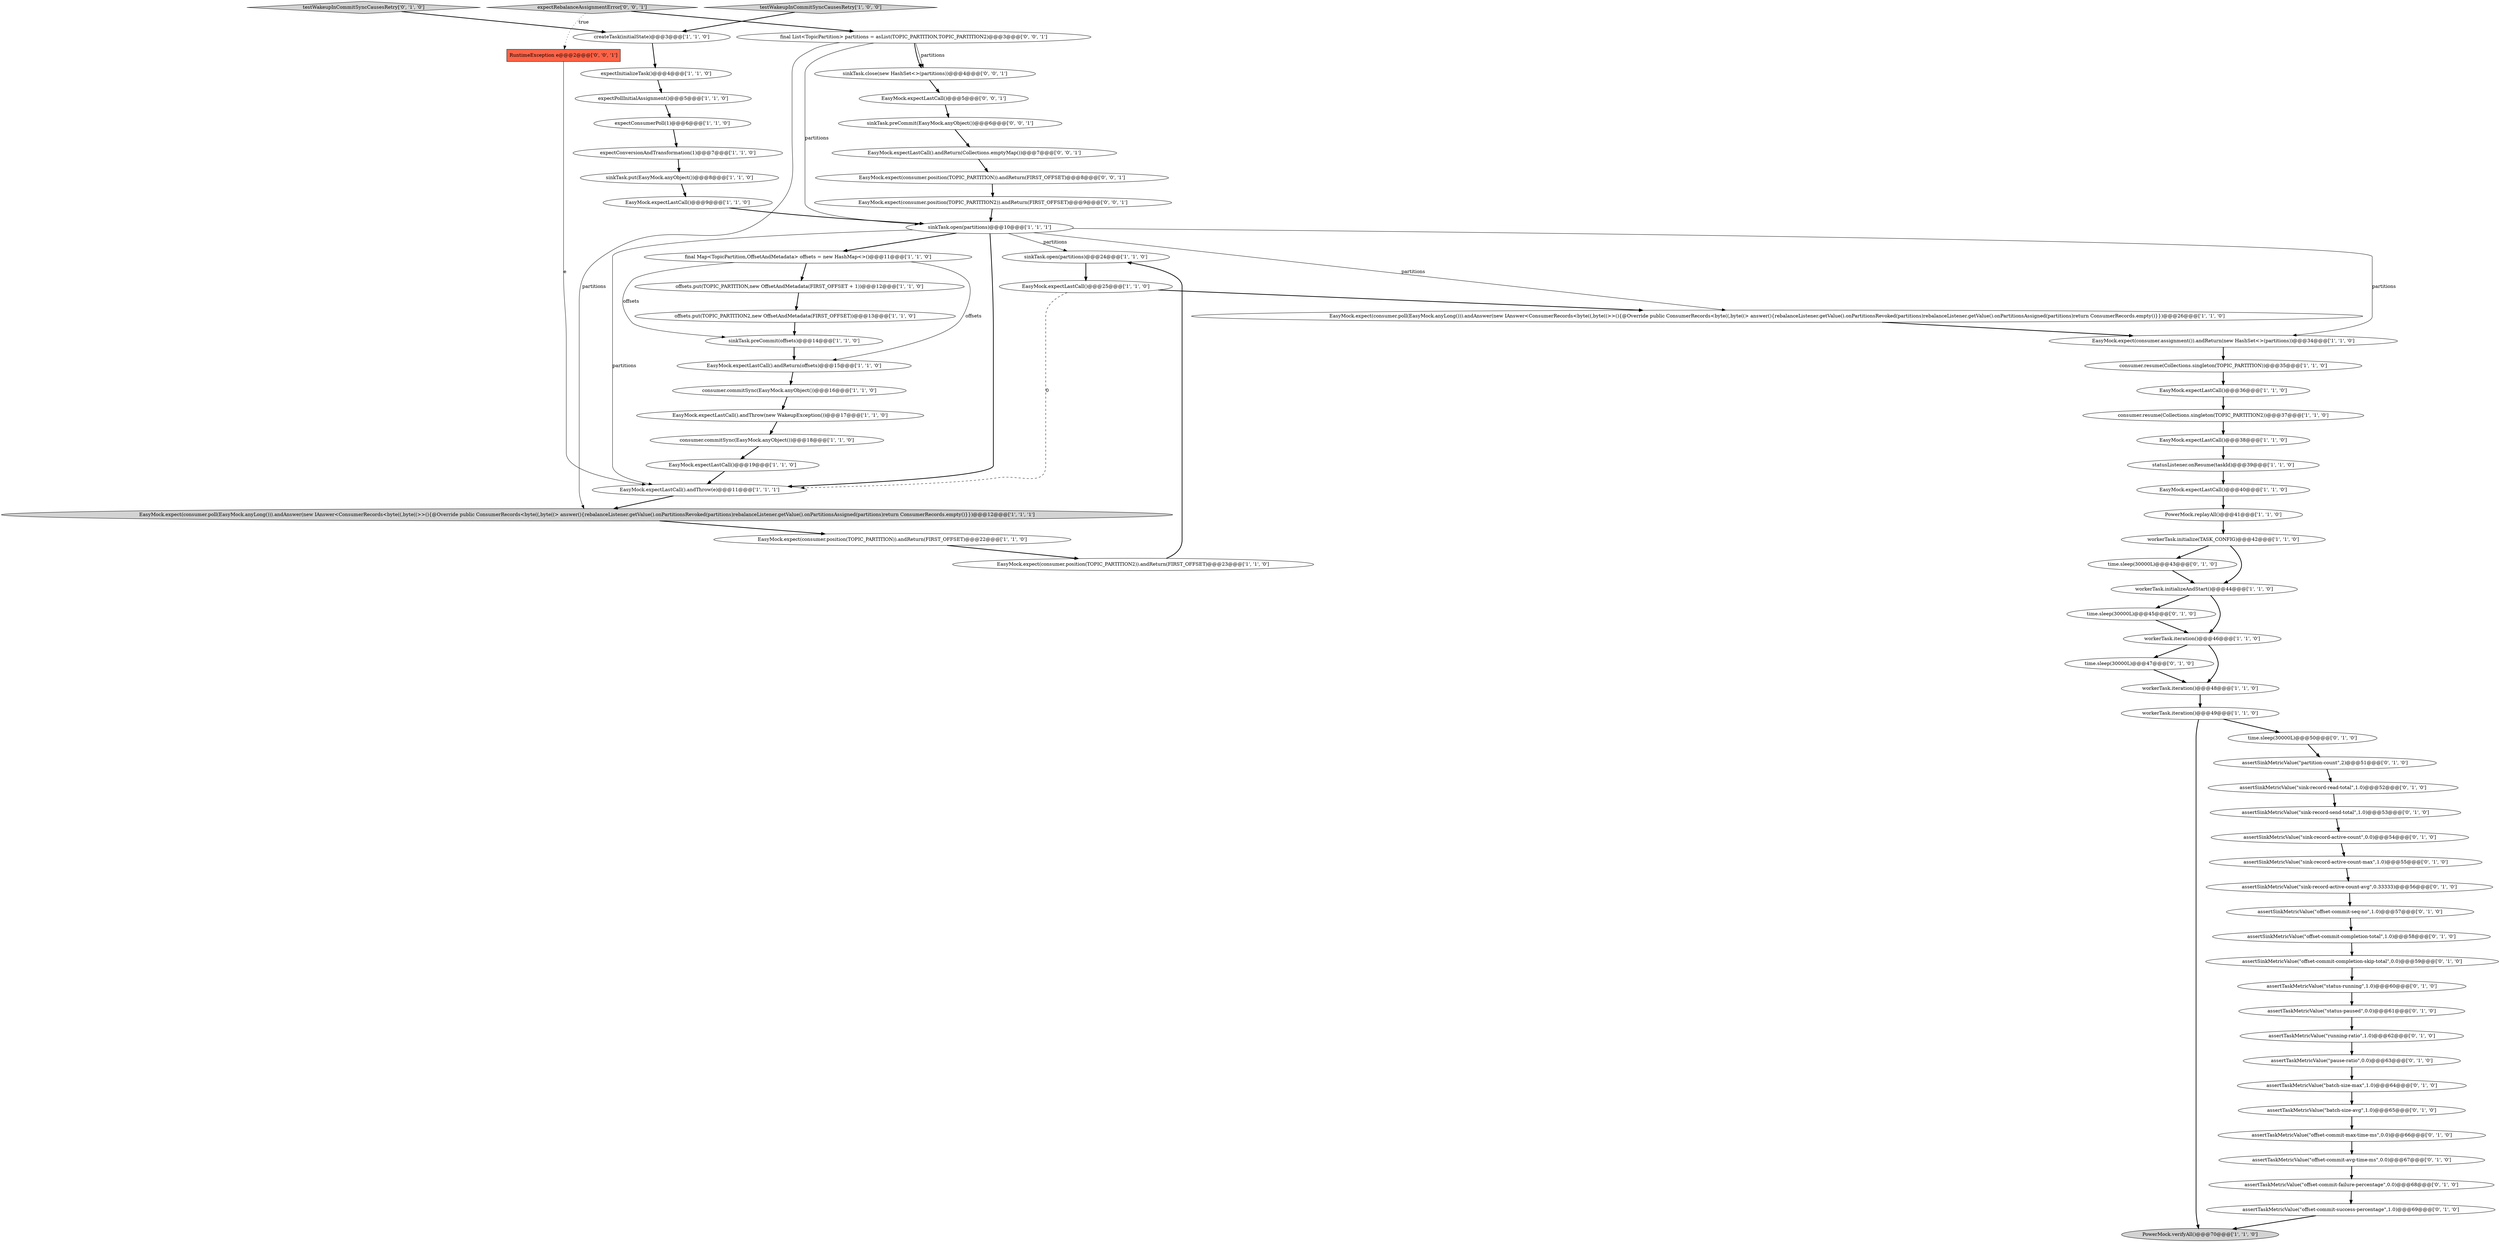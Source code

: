digraph {
60 [style = filled, label = "time.sleep(30000L)@@@45@@@['0', '1', '0']", fillcolor = white, shape = ellipse image = "AAA1AAABBB2BBB"];
9 [style = filled, label = "EasyMock.expectLastCall()@@@38@@@['1', '1', '0']", fillcolor = white, shape = ellipse image = "AAA0AAABBB1BBB"];
51 [style = filled, label = "assertSinkMetricValue(\"partition-count\",2)@@@51@@@['0', '1', '0']", fillcolor = white, shape = ellipse image = "AAA1AAABBB2BBB"];
57 [style = filled, label = "assertTaskMetricValue(\"offset-commit-avg-time-ms\",0.0)@@@67@@@['0', '1', '0']", fillcolor = white, shape = ellipse image = "AAA1AAABBB2BBB"];
5 [style = filled, label = "consumer.resume(Collections.singleton(TOPIC_PARTITION))@@@35@@@['1', '1', '0']", fillcolor = white, shape = ellipse image = "AAA0AAABBB1BBB"];
22 [style = filled, label = "EasyMock.expect(consumer.position(TOPIC_PARTITION2)).andReturn(FIRST_OFFSET)@@@23@@@['1', '1', '0']", fillcolor = white, shape = ellipse image = "AAA0AAABBB1BBB"];
36 [style = filled, label = "PowerMock.verifyAll()@@@70@@@['1', '1', '0']", fillcolor = lightgray, shape = ellipse image = "AAA0AAABBB1BBB"];
67 [style = filled, label = "sinkTask.preCommit(EasyMock.anyObject())@@@6@@@['0', '0', '1']", fillcolor = white, shape = ellipse image = "AAA0AAABBB3BBB"];
44 [style = filled, label = "time.sleep(30000L)@@@47@@@['0', '1', '0']", fillcolor = white, shape = ellipse image = "AAA1AAABBB2BBB"];
56 [style = filled, label = "assertTaskMetricValue(\"status-paused\",0.0)@@@61@@@['0', '1', '0']", fillcolor = white, shape = ellipse image = "AAA1AAABBB2BBB"];
6 [style = filled, label = "statusListener.onResume(taskId)@@@39@@@['1', '1', '0']", fillcolor = white, shape = ellipse image = "AAA0AAABBB1BBB"];
12 [style = filled, label = "EasyMock.expect(consumer.position(TOPIC_PARTITION)).andReturn(FIRST_OFFSET)@@@22@@@['1', '1', '0']", fillcolor = white, shape = ellipse image = "AAA0AAABBB1BBB"];
0 [style = filled, label = "PowerMock.replayAll()@@@41@@@['1', '1', '0']", fillcolor = white, shape = ellipse image = "AAA0AAABBB1BBB"];
58 [style = filled, label = "assertTaskMetricValue(\"offset-commit-max-time-ms\",0.0)@@@66@@@['0', '1', '0']", fillcolor = white, shape = ellipse image = "AAA1AAABBB2BBB"];
25 [style = filled, label = "createTask(initialState)@@@3@@@['1', '1', '0']", fillcolor = white, shape = ellipse image = "AAA0AAABBB1BBB"];
34 [style = filled, label = "EasyMock.expectLastCall().andReturn(offsets)@@@15@@@['1', '1', '0']", fillcolor = white, shape = ellipse image = "AAA0AAABBB1BBB"];
68 [style = filled, label = "EasyMock.expect(consumer.position(TOPIC_PARTITION2)).andReturn(FIRST_OFFSET)@@@9@@@['0', '0', '1']", fillcolor = white, shape = ellipse image = "AAA0AAABBB3BBB"];
17 [style = filled, label = "sinkTask.open(partitions)@@@24@@@['1', '1', '0']", fillcolor = white, shape = ellipse image = "AAA0AAABBB1BBB"];
28 [style = filled, label = "EasyMock.expect(consumer.poll(EasyMock.anyLong())).andAnswer(new IAnswer<ConsumerRecords<byte((,byte((>>(){@Override public ConsumerRecords<byte((,byte((> answer(){rebalanceListener.getValue().onPartitionsRevoked(partitions)rebalanceListener.getValue().onPartitionsAssigned(partitions)return ConsumerRecords.empty()}})@@@12@@@['1', '1', '1']", fillcolor = lightgray, shape = ellipse image = "AAA0AAABBB1BBB"];
43 [style = filled, label = "assertTaskMetricValue(\"status-running\",1.0)@@@60@@@['0', '1', '0']", fillcolor = white, shape = ellipse image = "AAA1AAABBB2BBB"];
45 [style = filled, label = "testWakeupInCommitSyncCausesRetry['0', '1', '0']", fillcolor = lightgray, shape = diamond image = "AAA0AAABBB2BBB"];
61 [style = filled, label = "assertSinkMetricValue(\"sink-record-read-total\",1.0)@@@52@@@['0', '1', '0']", fillcolor = white, shape = ellipse image = "AAA1AAABBB2BBB"];
42 [style = filled, label = "time.sleep(30000L)@@@50@@@['0', '1', '0']", fillcolor = white, shape = ellipse image = "AAA1AAABBB2BBB"];
26 [style = filled, label = "sinkTask.put(EasyMock.anyObject())@@@8@@@['1', '1', '0']", fillcolor = white, shape = ellipse image = "AAA0AAABBB1BBB"];
10 [style = filled, label = "EasyMock.expectLastCall()@@@19@@@['1', '1', '0']", fillcolor = white, shape = ellipse image = "AAA0AAABBB1BBB"];
49 [style = filled, label = "assertSinkMetricValue(\"offset-commit-seq-no\",1.0)@@@57@@@['0', '1', '0']", fillcolor = white, shape = ellipse image = "AAA1AAABBB2BBB"];
4 [style = filled, label = "EasyMock.expectLastCall()@@@40@@@['1', '1', '0']", fillcolor = white, shape = ellipse image = "AAA0AAABBB1BBB"];
33 [style = filled, label = "EasyMock.expectLastCall().andThrow(e)@@@11@@@['1', '1', '1']", fillcolor = white, shape = ellipse image = "AAA0AAABBB1BBB"];
41 [style = filled, label = "assertTaskMetricValue(\"offset-commit-success-percentage\",1.0)@@@69@@@['0', '1', '0']", fillcolor = white, shape = ellipse image = "AAA1AAABBB2BBB"];
7 [style = filled, label = "consumer.commitSync(EasyMock.anyObject())@@@16@@@['1', '1', '0']", fillcolor = white, shape = ellipse image = "AAA0AAABBB1BBB"];
18 [style = filled, label = "expectConsumerPoll(1)@@@6@@@['1', '1', '0']", fillcolor = white, shape = ellipse image = "AAA0AAABBB1BBB"];
35 [style = filled, label = "sinkTask.preCommit(offsets)@@@14@@@['1', '1', '0']", fillcolor = white, shape = ellipse image = "AAA0AAABBB1BBB"];
66 [style = filled, label = "EasyMock.expectLastCall()@@@5@@@['0', '0', '1']", fillcolor = white, shape = ellipse image = "AAA0AAABBB3BBB"];
19 [style = filled, label = "testWakeupInCommitSyncCausesRetry['1', '0', '0']", fillcolor = lightgray, shape = diamond image = "AAA0AAABBB1BBB"];
40 [style = filled, label = "assertTaskMetricValue(\"pause-ratio\",0.0)@@@63@@@['0', '1', '0']", fillcolor = white, shape = ellipse image = "AAA1AAABBB2BBB"];
69 [style = filled, label = "final List<TopicPartition> partitions = asList(TOPIC_PARTITION,TOPIC_PARTITION2)@@@3@@@['0', '0', '1']", fillcolor = white, shape = ellipse image = "AAA0AAABBB3BBB"];
38 [style = filled, label = "EasyMock.expectLastCall()@@@25@@@['1', '1', '0']", fillcolor = white, shape = ellipse image = "AAA0AAABBB1BBB"];
64 [style = filled, label = "EasyMock.expect(consumer.position(TOPIC_PARTITION)).andReturn(FIRST_OFFSET)@@@8@@@['0', '0', '1']", fillcolor = white, shape = ellipse image = "AAA0AAABBB3BBB"];
50 [style = filled, label = "assertSinkMetricValue(\"sink-record-active-count-max\",1.0)@@@55@@@['0', '1', '0']", fillcolor = white, shape = ellipse image = "AAA1AAABBB2BBB"];
53 [style = filled, label = "time.sleep(30000L)@@@43@@@['0', '1', '0']", fillcolor = white, shape = ellipse image = "AAA1AAABBB2BBB"];
31 [style = filled, label = "expectPollInitialAssignment()@@@5@@@['1', '1', '0']", fillcolor = white, shape = ellipse image = "AAA0AAABBB1BBB"];
39 [style = filled, label = "assertSinkMetricValue(\"offset-commit-completion-total\",1.0)@@@58@@@['0', '1', '0']", fillcolor = white, shape = ellipse image = "AAA1AAABBB2BBB"];
59 [style = filled, label = "assertTaskMetricValue(\"batch-size-avg\",1.0)@@@65@@@['0', '1', '0']", fillcolor = white, shape = ellipse image = "AAA1AAABBB2BBB"];
13 [style = filled, label = "workerTask.iteration()@@@48@@@['1', '1', '0']", fillcolor = white, shape = ellipse image = "AAA0AAABBB1BBB"];
62 [style = filled, label = "assertSinkMetricValue(\"sink-record-active-count-avg\",0.33333)@@@56@@@['0', '1', '0']", fillcolor = white, shape = ellipse image = "AAA1AAABBB2BBB"];
20 [style = filled, label = "sinkTask.open(partitions)@@@10@@@['1', '1', '1']", fillcolor = white, shape = ellipse image = "AAA0AAABBB1BBB"];
63 [style = filled, label = "expectRebalanceAssignmentError['0', '0', '1']", fillcolor = lightgray, shape = diamond image = "AAA0AAABBB3BBB"];
23 [style = filled, label = "workerTask.initializeAndStart()@@@44@@@['1', '1', '0']", fillcolor = white, shape = ellipse image = "AAA0AAABBB1BBB"];
14 [style = filled, label = "EasyMock.expectLastCall()@@@9@@@['1', '1', '0']", fillcolor = white, shape = ellipse image = "AAA0AAABBB1BBB"];
71 [style = filled, label = "RuntimeException e@@@2@@@['0', '0', '1']", fillcolor = tomato, shape = box image = "AAA0AAABBB3BBB"];
2 [style = filled, label = "expectInitializeTask()@@@4@@@['1', '1', '0']", fillcolor = white, shape = ellipse image = "AAA0AAABBB1BBB"];
32 [style = filled, label = "offsets.put(TOPIC_PARTITION2,new OffsetAndMetadata(FIRST_OFFSET))@@@13@@@['1', '1', '0']", fillcolor = white, shape = ellipse image = "AAA0AAABBB1BBB"];
48 [style = filled, label = "assertTaskMetricValue(\"running-ratio\",1.0)@@@62@@@['0', '1', '0']", fillcolor = white, shape = ellipse image = "AAA1AAABBB2BBB"];
46 [style = filled, label = "assertTaskMetricValue(\"offset-commit-failure-percentage\",0.0)@@@68@@@['0', '1', '0']", fillcolor = white, shape = ellipse image = "AAA1AAABBB2BBB"];
52 [style = filled, label = "assertTaskMetricValue(\"batch-size-max\",1.0)@@@64@@@['0', '1', '0']", fillcolor = white, shape = ellipse image = "AAA1AAABBB2BBB"];
54 [style = filled, label = "assertSinkMetricValue(\"sink-record-active-count\",0.0)@@@54@@@['0', '1', '0']", fillcolor = white, shape = ellipse image = "AAA1AAABBB2BBB"];
8 [style = filled, label = "EasyMock.expectLastCall().andThrow(new WakeupException())@@@17@@@['1', '1', '0']", fillcolor = white, shape = ellipse image = "AAA0AAABBB1BBB"];
65 [style = filled, label = "sinkTask.close(new HashSet<>(partitions))@@@4@@@['0', '0', '1']", fillcolor = white, shape = ellipse image = "AAA0AAABBB3BBB"];
47 [style = filled, label = "assertSinkMetricValue(\"sink-record-send-total\",1.0)@@@53@@@['0', '1', '0']", fillcolor = white, shape = ellipse image = "AAA1AAABBB2BBB"];
24 [style = filled, label = "EasyMock.expect(consumer.assignment()).andReturn(new HashSet<>(partitions))@@@34@@@['1', '1', '0']", fillcolor = white, shape = ellipse image = "AAA0AAABBB1BBB"];
15 [style = filled, label = "consumer.commitSync(EasyMock.anyObject())@@@18@@@['1', '1', '0']", fillcolor = white, shape = ellipse image = "AAA0AAABBB1BBB"];
21 [style = filled, label = "final Map<TopicPartition,OffsetAndMetadata> offsets = new HashMap<>()@@@11@@@['1', '1', '0']", fillcolor = white, shape = ellipse image = "AAA0AAABBB1BBB"];
29 [style = filled, label = "expectConversionAndTransformation(1)@@@7@@@['1', '1', '0']", fillcolor = white, shape = ellipse image = "AAA0AAABBB1BBB"];
55 [style = filled, label = "assertSinkMetricValue(\"offset-commit-completion-skip-total\",0.0)@@@59@@@['0', '1', '0']", fillcolor = white, shape = ellipse image = "AAA1AAABBB2BBB"];
11 [style = filled, label = "workerTask.iteration()@@@46@@@['1', '1', '0']", fillcolor = white, shape = ellipse image = "AAA0AAABBB1BBB"];
30 [style = filled, label = "EasyMock.expectLastCall()@@@36@@@['1', '1', '0']", fillcolor = white, shape = ellipse image = "AAA0AAABBB1BBB"];
1 [style = filled, label = "workerTask.initialize(TASK_CONFIG)@@@42@@@['1', '1', '0']", fillcolor = white, shape = ellipse image = "AAA0AAABBB1BBB"];
37 [style = filled, label = "offsets.put(TOPIC_PARTITION,new OffsetAndMetadata(FIRST_OFFSET + 1))@@@12@@@['1', '1', '0']", fillcolor = white, shape = ellipse image = "AAA0AAABBB1BBB"];
70 [style = filled, label = "EasyMock.expectLastCall().andReturn(Collections.emptyMap())@@@7@@@['0', '0', '1']", fillcolor = white, shape = ellipse image = "AAA0AAABBB3BBB"];
3 [style = filled, label = "workerTask.iteration()@@@49@@@['1', '1', '0']", fillcolor = white, shape = ellipse image = "AAA0AAABBB1BBB"];
16 [style = filled, label = "EasyMock.expect(consumer.poll(EasyMock.anyLong())).andAnswer(new IAnswer<ConsumerRecords<byte((,byte((>>(){@Override public ConsumerRecords<byte((,byte((> answer(){rebalanceListener.getValue().onPartitionsRevoked(partitions)rebalanceListener.getValue().onPartitionsAssigned(partitions)return ConsumerRecords.empty()}})@@@26@@@['1', '1', '0']", fillcolor = white, shape = ellipse image = "AAA0AAABBB1BBB"];
27 [style = filled, label = "consumer.resume(Collections.singleton(TOPIC_PARTITION2))@@@37@@@['1', '1', '0']", fillcolor = white, shape = ellipse image = "AAA0AAABBB1BBB"];
60->11 [style = bold, label=""];
1->53 [style = bold, label=""];
58->57 [style = bold, label=""];
3->42 [style = bold, label=""];
66->67 [style = bold, label=""];
65->66 [style = bold, label=""];
38->33 [style = dashed, label="0"];
31->18 [style = bold, label=""];
69->65 [style = bold, label=""];
53->23 [style = bold, label=""];
1->23 [style = bold, label=""];
41->36 [style = bold, label=""];
30->27 [style = bold, label=""];
69->65 [style = solid, label="partitions"];
11->44 [style = bold, label=""];
61->47 [style = bold, label=""];
2->31 [style = bold, label=""];
59->58 [style = bold, label=""];
24->5 [style = bold, label=""];
35->34 [style = bold, label=""];
21->37 [style = bold, label=""];
63->71 [style = dotted, label="true"];
52->59 [style = bold, label=""];
56->48 [style = bold, label=""];
43->56 [style = bold, label=""];
40->52 [style = bold, label=""];
64->68 [style = bold, label=""];
70->64 [style = bold, label=""];
23->60 [style = bold, label=""];
69->20 [style = solid, label="partitions"];
37->32 [style = bold, label=""];
22->17 [style = bold, label=""];
48->40 [style = bold, label=""];
38->16 [style = bold, label=""];
49->39 [style = bold, label=""];
11->13 [style = bold, label=""];
47->54 [style = bold, label=""];
46->41 [style = bold, label=""];
68->20 [style = bold, label=""];
71->33 [style = solid, label="e"];
21->34 [style = solid, label="offsets"];
54->50 [style = bold, label=""];
20->33 [style = solid, label="partitions"];
18->29 [style = bold, label=""];
7->8 [style = bold, label=""];
6->4 [style = bold, label=""];
20->16 [style = solid, label="partitions"];
34->7 [style = bold, label=""];
57->46 [style = bold, label=""];
50->62 [style = bold, label=""];
27->9 [style = bold, label=""];
26->14 [style = bold, label=""];
51->61 [style = bold, label=""];
9->6 [style = bold, label=""];
19->25 [style = bold, label=""];
3->36 [style = bold, label=""];
13->3 [style = bold, label=""];
21->35 [style = solid, label="offsets"];
39->55 [style = bold, label=""];
15->10 [style = bold, label=""];
20->33 [style = bold, label=""];
67->70 [style = bold, label=""];
16->24 [style = bold, label=""];
44->13 [style = bold, label=""];
42->51 [style = bold, label=""];
62->49 [style = bold, label=""];
20->24 [style = solid, label="partitions"];
28->12 [style = bold, label=""];
20->17 [style = solid, label="partitions"];
25->2 [style = bold, label=""];
17->38 [style = bold, label=""];
69->28 [style = solid, label="partitions"];
14->20 [style = bold, label=""];
23->11 [style = bold, label=""];
33->28 [style = bold, label=""];
0->1 [style = bold, label=""];
12->22 [style = bold, label=""];
20->21 [style = bold, label=""];
63->69 [style = bold, label=""];
32->35 [style = bold, label=""];
5->30 [style = bold, label=""];
55->43 [style = bold, label=""];
45->25 [style = bold, label=""];
10->33 [style = bold, label=""];
8->15 [style = bold, label=""];
4->0 [style = bold, label=""];
29->26 [style = bold, label=""];
}
